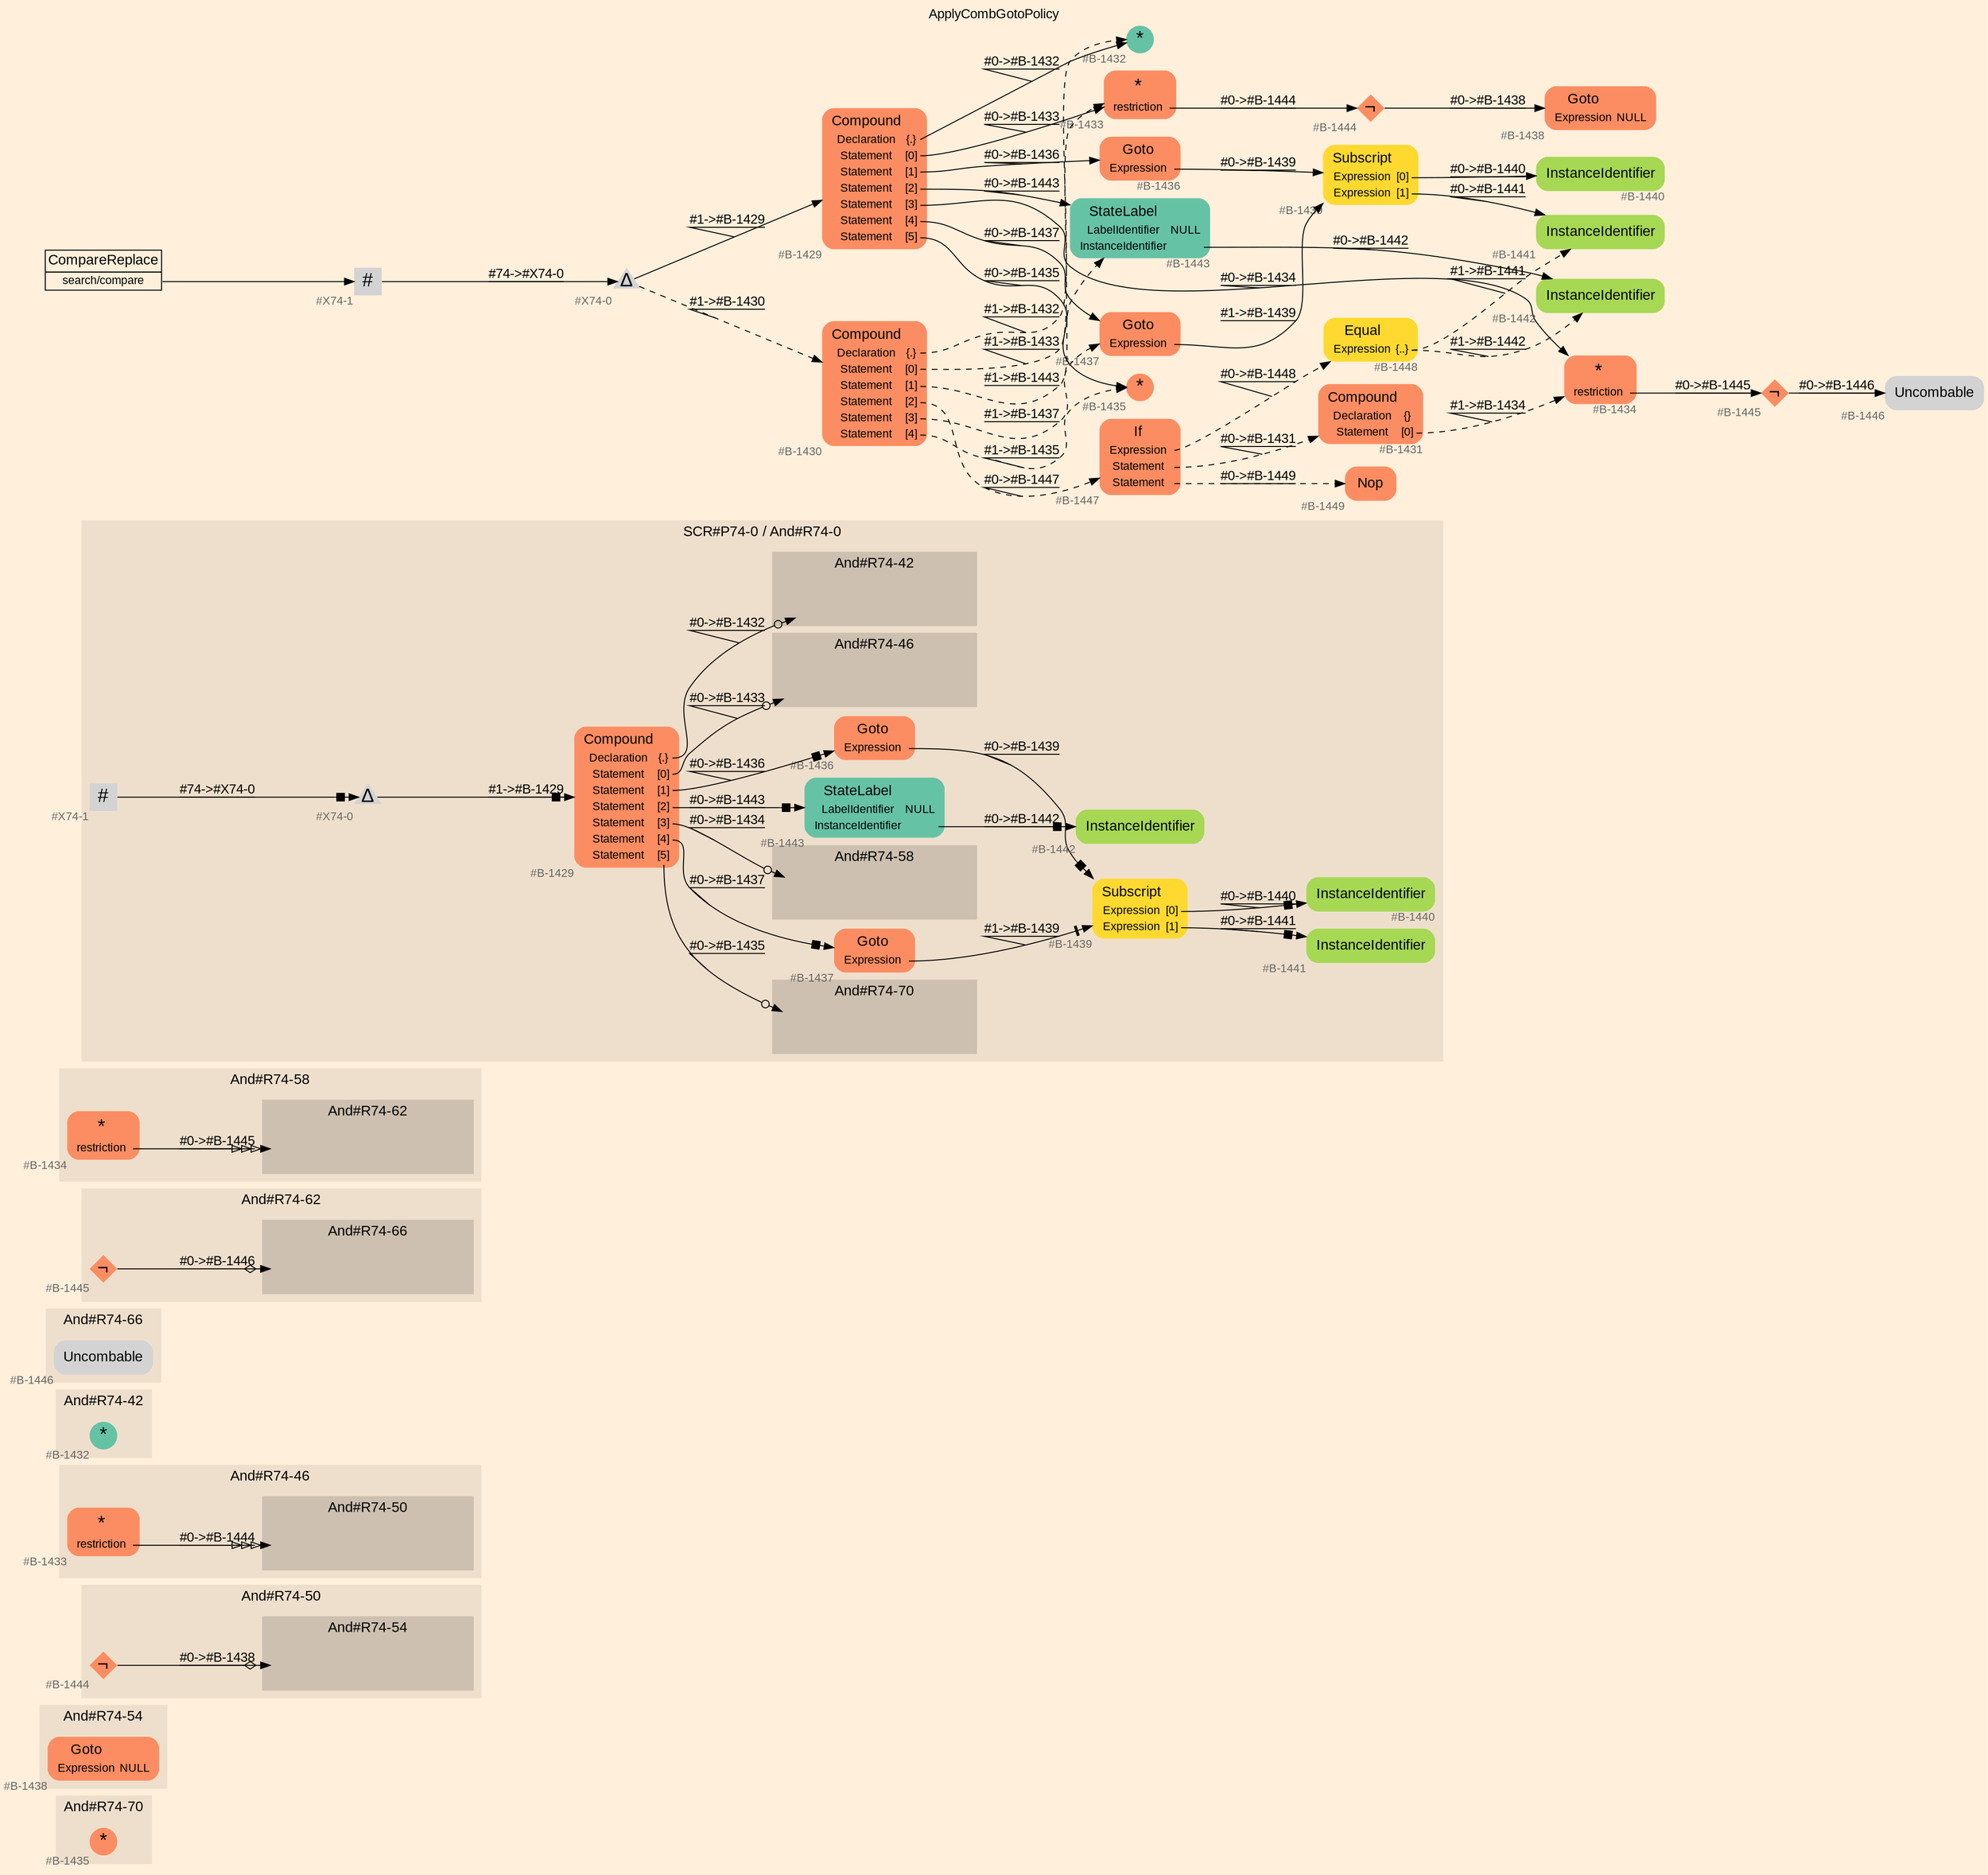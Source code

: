 digraph "ApplyCombGotoPolicy" {
label = "ApplyCombGotoPolicy"
labelloc = t
graph [
    rankdir = "LR"
    ranksep = 0.3
    bgcolor = antiquewhite1
    color = black
    fontcolor = black
    fontname = "Arial"
];
node [
    fontname = "Arial"
];
edge [
    fontname = "Arial"
];

// -------------------- figure And#R74-70 --------------------
// -------- region And#R74-70 ----------
subgraph "clusterAnd#R74-70" {
    label = "And#R74-70"
    style = "filled"
    color = antiquewhite2
    fontsize = "15"
    // -------- block And#R74-70/#B-1435 ----------
    "And#R74-70/#B-1435" [
        fillcolor = "/set28/2"
        xlabel = "#B-1435"
        fontsize = "12"
        fontcolor = grey40
        shape = "circle"
        label = <<FONT COLOR="black" POINT-SIZE="20">*</FONT>>
        style = "filled"
        penwidth = 0.0
        fixedsize = true
        width = 0.4
        height = 0.4
    ];
    
}


// -------------------- figure And#R74-54 --------------------
// -------- region And#R74-54 ----------
subgraph "clusterAnd#R74-54" {
    label = "And#R74-54"
    style = "filled"
    color = antiquewhite2
    fontsize = "15"
    // -------- block And#R74-54/#B-1438 ----------
    "And#R74-54/#B-1438" [
        fillcolor = "/set28/2"
        xlabel = "#B-1438"
        fontsize = "12"
        fontcolor = grey40
        shape = "plaintext"
        label = <<TABLE BORDER="0" CELLBORDER="0" CELLSPACING="0">
         <TR><TD><FONT COLOR="black" POINT-SIZE="15">Goto</FONT></TD></TR>
         <TR><TD><FONT COLOR="black" POINT-SIZE="12">Expression</FONT></TD><TD PORT="port0"><FONT COLOR="black" POINT-SIZE="12">NULL</FONT></TD></TR>
        </TABLE>>
        style = "rounded,filled"
    ];
    
}


// -------------------- figure And#R74-50 --------------------
// -------- region And#R74-50 ----------
subgraph "clusterAnd#R74-50" {
    label = "And#R74-50"
    style = "filled"
    color = antiquewhite2
    fontsize = "15"
    // -------- block And#R74-50/#B-1444 ----------
    "And#R74-50/#B-1444" [
        fillcolor = "/set28/2"
        xlabel = "#B-1444"
        fontsize = "12"
        fontcolor = grey40
        shape = "diamond"
        label = <<FONT COLOR="black" POINT-SIZE="20">¬</FONT>>
        style = "filled"
        penwidth = 0.0
        fixedsize = true
        width = 0.4
        height = 0.4
    ];
    
    // -------- region And#R74-50/And#R74-54 ----------
    subgraph "clusterAnd#R74-50/And#R74-54" {
        label = "And#R74-54"
        style = "filled"
        color = antiquewhite3
        fontsize = "15"
        // -------- block And#R74-50/And#R74-54/#B-1438 ----------
        "And#R74-50/And#R74-54/#B-1438" [
            fillcolor = "/set28/2"
            xlabel = "#B-1438"
            fontsize = "12"
            fontcolor = grey40
            shape = "none"
            style = "invisible"
        ];
        
    }
    
}

"And#R74-50/#B-1444" -> "And#R74-50/And#R74-54/#B-1438" [
    arrowhead="normalnoneodiamond"
    label = "#0-&gt;#B-1438"
    decorate = true
    color = black
    fontcolor = black
];


// -------------------- figure And#R74-46 --------------------
// -------- region And#R74-46 ----------
subgraph "clusterAnd#R74-46" {
    label = "And#R74-46"
    style = "filled"
    color = antiquewhite2
    fontsize = "15"
    // -------- block And#R74-46/#B-1433 ----------
    "And#R74-46/#B-1433" [
        fillcolor = "/set28/2"
        xlabel = "#B-1433"
        fontsize = "12"
        fontcolor = grey40
        shape = "plaintext"
        label = <<TABLE BORDER="0" CELLBORDER="0" CELLSPACING="0">
         <TR><TD><FONT COLOR="black" POINT-SIZE="20">*</FONT></TD></TR>
         <TR><TD><FONT COLOR="black" POINT-SIZE="12">restriction</FONT></TD><TD PORT="port0"></TD></TR>
        </TABLE>>
        style = "rounded,filled"
    ];
    
    // -------- region And#R74-46/And#R74-50 ----------
    subgraph "clusterAnd#R74-46/And#R74-50" {
        label = "And#R74-50"
        style = "filled"
        color = antiquewhite3
        fontsize = "15"
        // -------- block And#R74-46/And#R74-50/#B-1444 ----------
        "And#R74-46/And#R74-50/#B-1444" [
            fillcolor = "/set28/2"
            xlabel = "#B-1444"
            fontsize = "12"
            fontcolor = grey40
            shape = "none"
            style = "invisible"
        ];
        
    }
    
}

"And#R74-46/#B-1433":port0 -> "And#R74-46/And#R74-50/#B-1444" [
    arrowhead="normalonormalonormalonormal"
    label = "#0-&gt;#B-1444"
    decorate = true
    color = black
    fontcolor = black
];


// -------------------- figure And#R74-42 --------------------
// -------- region And#R74-42 ----------
subgraph "clusterAnd#R74-42" {
    label = "And#R74-42"
    style = "filled"
    color = antiquewhite2
    fontsize = "15"
    // -------- block And#R74-42/#B-1432 ----------
    "And#R74-42/#B-1432" [
        fillcolor = "/set28/1"
        xlabel = "#B-1432"
        fontsize = "12"
        fontcolor = grey40
        shape = "circle"
        label = <<FONT COLOR="black" POINT-SIZE="20">*</FONT>>
        style = "filled"
        penwidth = 0.0
        fixedsize = true
        width = 0.4
        height = 0.4
    ];
    
}


// -------------------- figure And#R74-66 --------------------
// -------- region And#R74-66 ----------
subgraph "clusterAnd#R74-66" {
    label = "And#R74-66"
    style = "filled"
    color = antiquewhite2
    fontsize = "15"
    // -------- block And#R74-66/#B-1446 ----------
    "And#R74-66/#B-1446" [
        xlabel = "#B-1446"
        fontsize = "12"
        fontcolor = grey40
        shape = "plaintext"
        label = <<TABLE BORDER="0" CELLBORDER="0" CELLSPACING="0">
         <TR><TD><FONT COLOR="black" POINT-SIZE="15">Uncombable</FONT></TD></TR>
        </TABLE>>
        style = "rounded,filled"
    ];
    
}


// -------------------- figure And#R74-62 --------------------
// -------- region And#R74-62 ----------
subgraph "clusterAnd#R74-62" {
    label = "And#R74-62"
    style = "filled"
    color = antiquewhite2
    fontsize = "15"
    // -------- block And#R74-62/#B-1445 ----------
    "And#R74-62/#B-1445" [
        fillcolor = "/set28/2"
        xlabel = "#B-1445"
        fontsize = "12"
        fontcolor = grey40
        shape = "diamond"
        label = <<FONT COLOR="black" POINT-SIZE="20">¬</FONT>>
        style = "filled"
        penwidth = 0.0
        fixedsize = true
        width = 0.4
        height = 0.4
    ];
    
    // -------- region And#R74-62/And#R74-66 ----------
    subgraph "clusterAnd#R74-62/And#R74-66" {
        label = "And#R74-66"
        style = "filled"
        color = antiquewhite3
        fontsize = "15"
        // -------- block And#R74-62/And#R74-66/#B-1446 ----------
        "And#R74-62/And#R74-66/#B-1446" [
            xlabel = "#B-1446"
            fontsize = "12"
            fontcolor = grey40
            shape = "none"
            style = "invisible"
        ];
        
    }
    
}

"And#R74-62/#B-1445" -> "And#R74-62/And#R74-66/#B-1446" [
    arrowhead="normalnoneodiamond"
    label = "#0-&gt;#B-1446"
    decorate = true
    color = black
    fontcolor = black
];


// -------------------- figure And#R74-58 --------------------
// -------- region And#R74-58 ----------
subgraph "clusterAnd#R74-58" {
    label = "And#R74-58"
    style = "filled"
    color = antiquewhite2
    fontsize = "15"
    // -------- block And#R74-58/#B-1434 ----------
    "And#R74-58/#B-1434" [
        fillcolor = "/set28/2"
        xlabel = "#B-1434"
        fontsize = "12"
        fontcolor = grey40
        shape = "plaintext"
        label = <<TABLE BORDER="0" CELLBORDER="0" CELLSPACING="0">
         <TR><TD><FONT COLOR="black" POINT-SIZE="20">*</FONT></TD></TR>
         <TR><TD><FONT COLOR="black" POINT-SIZE="12">restriction</FONT></TD><TD PORT="port0"></TD></TR>
        </TABLE>>
        style = "rounded,filled"
    ];
    
    // -------- region And#R74-58/And#R74-62 ----------
    subgraph "clusterAnd#R74-58/And#R74-62" {
        label = "And#R74-62"
        style = "filled"
        color = antiquewhite3
        fontsize = "15"
        // -------- block And#R74-58/And#R74-62/#B-1445 ----------
        "And#R74-58/And#R74-62/#B-1445" [
            fillcolor = "/set28/2"
            xlabel = "#B-1445"
            fontsize = "12"
            fontcolor = grey40
            shape = "none"
            style = "invisible"
        ];
        
    }
    
}

"And#R74-58/#B-1434":port0 -> "And#R74-58/And#R74-62/#B-1445" [
    arrowhead="normalonormalonormalonormal"
    label = "#0-&gt;#B-1445"
    decorate = true
    color = black
    fontcolor = black
];


// -------------------- figure And#R74-0 --------------------
// -------- region And#R74-0 ----------
subgraph "clusterAnd#R74-0" {
    label = "SCR#P74-0 / And#R74-0"
    style = "filled"
    color = antiquewhite2
    fontsize = "15"
    // -------- block And#R74-0/#B-1429 ----------
    "And#R74-0/#B-1429" [
        fillcolor = "/set28/2"
        xlabel = "#B-1429"
        fontsize = "12"
        fontcolor = grey40
        shape = "plaintext"
        label = <<TABLE BORDER="0" CELLBORDER="0" CELLSPACING="0">
         <TR><TD><FONT COLOR="black" POINT-SIZE="15">Compound</FONT></TD></TR>
         <TR><TD><FONT COLOR="black" POINT-SIZE="12">Declaration</FONT></TD><TD PORT="port0"><FONT COLOR="black" POINT-SIZE="12">{.}</FONT></TD></TR>
         <TR><TD><FONT COLOR="black" POINT-SIZE="12">Statement</FONT></TD><TD PORT="port1"><FONT COLOR="black" POINT-SIZE="12">[0]</FONT></TD></TR>
         <TR><TD><FONT COLOR="black" POINT-SIZE="12">Statement</FONT></TD><TD PORT="port2"><FONT COLOR="black" POINT-SIZE="12">[1]</FONT></TD></TR>
         <TR><TD><FONT COLOR="black" POINT-SIZE="12">Statement</FONT></TD><TD PORT="port3"><FONT COLOR="black" POINT-SIZE="12">[2]</FONT></TD></TR>
         <TR><TD><FONT COLOR="black" POINT-SIZE="12">Statement</FONT></TD><TD PORT="port4"><FONT COLOR="black" POINT-SIZE="12">[3]</FONT></TD></TR>
         <TR><TD><FONT COLOR="black" POINT-SIZE="12">Statement</FONT></TD><TD PORT="port5"><FONT COLOR="black" POINT-SIZE="12">[4]</FONT></TD></TR>
         <TR><TD><FONT COLOR="black" POINT-SIZE="12">Statement</FONT></TD><TD PORT="port6"><FONT COLOR="black" POINT-SIZE="12">[5]</FONT></TD></TR>
        </TABLE>>
        style = "rounded,filled"
    ];
    
    // -------- block And#R74-0/#B-1436 ----------
    "And#R74-0/#B-1436" [
        fillcolor = "/set28/2"
        xlabel = "#B-1436"
        fontsize = "12"
        fontcolor = grey40
        shape = "plaintext"
        label = <<TABLE BORDER="0" CELLBORDER="0" CELLSPACING="0">
         <TR><TD><FONT COLOR="black" POINT-SIZE="15">Goto</FONT></TD></TR>
         <TR><TD><FONT COLOR="black" POINT-SIZE="12">Expression</FONT></TD><TD PORT="port0"></TD></TR>
        </TABLE>>
        style = "rounded,filled"
    ];
    
    // -------- block And#R74-0/#B-1437 ----------
    "And#R74-0/#B-1437" [
        fillcolor = "/set28/2"
        xlabel = "#B-1437"
        fontsize = "12"
        fontcolor = grey40
        shape = "plaintext"
        label = <<TABLE BORDER="0" CELLBORDER="0" CELLSPACING="0">
         <TR><TD><FONT COLOR="black" POINT-SIZE="15">Goto</FONT></TD></TR>
         <TR><TD><FONT COLOR="black" POINT-SIZE="12">Expression</FONT></TD><TD PORT="port0"></TD></TR>
        </TABLE>>
        style = "rounded,filled"
    ];
    
    // -------- block And#R74-0/#B-1439 ----------
    "And#R74-0/#B-1439" [
        fillcolor = "/set28/6"
        xlabel = "#B-1439"
        fontsize = "12"
        fontcolor = grey40
        shape = "plaintext"
        label = <<TABLE BORDER="0" CELLBORDER="0" CELLSPACING="0">
         <TR><TD><FONT COLOR="black" POINT-SIZE="15">Subscript</FONT></TD></TR>
         <TR><TD><FONT COLOR="black" POINT-SIZE="12">Expression</FONT></TD><TD PORT="port0"><FONT COLOR="black" POINT-SIZE="12">[0]</FONT></TD></TR>
         <TR><TD><FONT COLOR="black" POINT-SIZE="12">Expression</FONT></TD><TD PORT="port1"><FONT COLOR="black" POINT-SIZE="12">[1]</FONT></TD></TR>
        </TABLE>>
        style = "rounded,filled"
    ];
    
    // -------- block And#R74-0/#B-1440 ----------
    "And#R74-0/#B-1440" [
        fillcolor = "/set28/5"
        xlabel = "#B-1440"
        fontsize = "12"
        fontcolor = grey40
        shape = "plaintext"
        label = <<TABLE BORDER="0" CELLBORDER="0" CELLSPACING="0">
         <TR><TD><FONT COLOR="black" POINT-SIZE="15">InstanceIdentifier</FONT></TD></TR>
        </TABLE>>
        style = "rounded,filled"
    ];
    
    // -------- block And#R74-0/#B-1441 ----------
    "And#R74-0/#B-1441" [
        fillcolor = "/set28/5"
        xlabel = "#B-1441"
        fontsize = "12"
        fontcolor = grey40
        shape = "plaintext"
        label = <<TABLE BORDER="0" CELLBORDER="0" CELLSPACING="0">
         <TR><TD><FONT COLOR="black" POINT-SIZE="15">InstanceIdentifier</FONT></TD></TR>
        </TABLE>>
        style = "rounded,filled"
    ];
    
    // -------- block And#R74-0/#B-1442 ----------
    "And#R74-0/#B-1442" [
        fillcolor = "/set28/5"
        xlabel = "#B-1442"
        fontsize = "12"
        fontcolor = grey40
        shape = "plaintext"
        label = <<TABLE BORDER="0" CELLBORDER="0" CELLSPACING="0">
         <TR><TD><FONT COLOR="black" POINT-SIZE="15">InstanceIdentifier</FONT></TD></TR>
        </TABLE>>
        style = "rounded,filled"
    ];
    
    // -------- block And#R74-0/#B-1443 ----------
    "And#R74-0/#B-1443" [
        fillcolor = "/set28/1"
        xlabel = "#B-1443"
        fontsize = "12"
        fontcolor = grey40
        shape = "plaintext"
        label = <<TABLE BORDER="0" CELLBORDER="0" CELLSPACING="0">
         <TR><TD><FONT COLOR="black" POINT-SIZE="15">StateLabel</FONT></TD></TR>
         <TR><TD><FONT COLOR="black" POINT-SIZE="12">LabelIdentifier</FONT></TD><TD PORT="port0"><FONT COLOR="black" POINT-SIZE="12">NULL</FONT></TD></TR>
         <TR><TD><FONT COLOR="black" POINT-SIZE="12">InstanceIdentifier</FONT></TD><TD PORT="port1"></TD></TR>
        </TABLE>>
        style = "rounded,filled"
    ];
    
    // -------- block And#R74-0/#X74-0 ----------
    "And#R74-0/#X74-0" [
        xlabel = "#X74-0"
        fontsize = "12"
        fontcolor = grey40
        shape = "triangle"
        label = <<FONT COLOR="black" POINT-SIZE="20">Δ</FONT>>
        style = "filled"
        penwidth = 0.0
        fixedsize = true
        width = 0.4
        height = 0.4
    ];
    
    // -------- block And#R74-0/#X74-1 ----------
    "And#R74-0/#X74-1" [
        xlabel = "#X74-1"
        fontsize = "12"
        fontcolor = grey40
        shape = "square"
        label = <<FONT COLOR="black" POINT-SIZE="20">#</FONT>>
        style = "filled"
        penwidth = 0.0
        fixedsize = true
        width = 0.4
        height = 0.4
    ];
    
    // -------- region And#R74-0/And#R74-58 ----------
    subgraph "clusterAnd#R74-0/And#R74-58" {
        label = "And#R74-58"
        style = "filled"
        color = antiquewhite3
        fontsize = "15"
        // -------- block And#R74-0/And#R74-58/#B-1434 ----------
        "And#R74-0/And#R74-58/#B-1434" [
            fillcolor = "/set28/2"
            xlabel = "#B-1434"
            fontsize = "12"
            fontcolor = grey40
            shape = "none"
            style = "invisible"
        ];
        
    }
    
    // -------- region And#R74-0/And#R74-42 ----------
    subgraph "clusterAnd#R74-0/And#R74-42" {
        label = "And#R74-42"
        style = "filled"
        color = antiquewhite3
        fontsize = "15"
        // -------- block And#R74-0/And#R74-42/#B-1432 ----------
        "And#R74-0/And#R74-42/#B-1432" [
            fillcolor = "/set28/1"
            xlabel = "#B-1432"
            fontsize = "12"
            fontcolor = grey40
            shape = "none"
            style = "invisible"
        ];
        
    }
    
    // -------- region And#R74-0/And#R74-46 ----------
    subgraph "clusterAnd#R74-0/And#R74-46" {
        label = "And#R74-46"
        style = "filled"
        color = antiquewhite3
        fontsize = "15"
        // -------- block And#R74-0/And#R74-46/#B-1433 ----------
        "And#R74-0/And#R74-46/#B-1433" [
            fillcolor = "/set28/2"
            xlabel = "#B-1433"
            fontsize = "12"
            fontcolor = grey40
            shape = "none"
            style = "invisible"
        ];
        
    }
    
    // -------- region And#R74-0/And#R74-70 ----------
    subgraph "clusterAnd#R74-0/And#R74-70" {
        label = "And#R74-70"
        style = "filled"
        color = antiquewhite3
        fontsize = "15"
        // -------- block And#R74-0/And#R74-70/#B-1435 ----------
        "And#R74-0/And#R74-70/#B-1435" [
            fillcolor = "/set28/2"
            xlabel = "#B-1435"
            fontsize = "12"
            fontcolor = grey40
            shape = "none"
            style = "invisible"
        ];
        
    }
    
}

"And#R74-0/#B-1429":port0 -> "And#R74-0/And#R74-42/#B-1432" [
    arrowhead="normalnoneodot"
    label = "#0-&gt;#B-1432"
    decorate = true
    color = black
    fontcolor = black
];

"And#R74-0/#B-1429":port1 -> "And#R74-0/And#R74-46/#B-1433" [
    arrowhead="normalnoneodot"
    label = "#0-&gt;#B-1433"
    decorate = true
    color = black
    fontcolor = black
];

"And#R74-0/#B-1429":port2 -> "And#R74-0/#B-1436" [
    arrowhead="normalnonebox"
    label = "#0-&gt;#B-1436"
    decorate = true
    color = black
    fontcolor = black
];

"And#R74-0/#B-1429":port3 -> "And#R74-0/#B-1443" [
    arrowhead="normalnonebox"
    label = "#0-&gt;#B-1443"
    decorate = true
    color = black
    fontcolor = black
];

"And#R74-0/#B-1429":port4 -> "And#R74-0/And#R74-58/#B-1434" [
    arrowhead="normalnoneodot"
    label = "#0-&gt;#B-1434"
    decorate = true
    color = black
    fontcolor = black
];

"And#R74-0/#B-1429":port5 -> "And#R74-0/#B-1437" [
    arrowhead="normalnonebox"
    label = "#0-&gt;#B-1437"
    decorate = true
    color = black
    fontcolor = black
];

"And#R74-0/#B-1429":port6 -> "And#R74-0/And#R74-70/#B-1435" [
    arrowhead="normalnoneodot"
    label = "#0-&gt;#B-1435"
    decorate = true
    color = black
    fontcolor = black
];

"And#R74-0/#B-1436":port0 -> "And#R74-0/#B-1439" [
    arrowhead="normalnonebox"
    label = "#0-&gt;#B-1439"
    decorate = true
    color = black
    fontcolor = black
];

"And#R74-0/#B-1437":port0 -> "And#R74-0/#B-1439" [
    arrowhead="normalnonetee"
    label = "#1-&gt;#B-1439"
    decorate = true
    color = black
    fontcolor = black
];

"And#R74-0/#B-1439":port0 -> "And#R74-0/#B-1440" [
    arrowhead="normalnonebox"
    label = "#0-&gt;#B-1440"
    decorate = true
    color = black
    fontcolor = black
];

"And#R74-0/#B-1439":port1 -> "And#R74-0/#B-1441" [
    arrowhead="normalnonebox"
    label = "#0-&gt;#B-1441"
    decorate = true
    color = black
    fontcolor = black
];

"And#R74-0/#B-1443":port1 -> "And#R74-0/#B-1442" [
    arrowhead="normalnonebox"
    label = "#0-&gt;#B-1442"
    decorate = true
    color = black
    fontcolor = black
];

"And#R74-0/#X74-0" -> "And#R74-0/#B-1429" [
    arrowhead="normalnonebox"
    label = "#1-&gt;#B-1429"
    decorate = true
    color = black
    fontcolor = black
];

"And#R74-0/#X74-1" -> "And#R74-0/#X74-0" [
    arrowhead="normalnonebox"
    label = "#74-&gt;#X74-0"
    decorate = true
    color = black
    fontcolor = black
];


// -------------------- transformation figure --------------------
// -------- block CR#X74-2 ----------
"CR#X74-2" [
    fillcolor = antiquewhite1
    fontsize = "12"
    fontcolor = grey40
    shape = "plaintext"
    label = <<TABLE BORDER="0" CELLBORDER="1" CELLSPACING="0">
     <TR><TD><FONT COLOR="black" POINT-SIZE="15">CompareReplace</FONT></TD></TR>
     <TR><TD PORT="port0"><FONT COLOR="black" POINT-SIZE="12">search/compare</FONT></TD></TR>
    </TABLE>>
    style = "filled"
    color = black
];

// -------- block #X74-1 ----------
"#X74-1" [
    xlabel = "#X74-1"
    fontsize = "12"
    fontcolor = grey40
    shape = "square"
    label = <<FONT COLOR="black" POINT-SIZE="20">#</FONT>>
    style = "filled"
    penwidth = 0.0
    fixedsize = true
    width = 0.4
    height = 0.4
];

// -------- block #X74-0 ----------
"#X74-0" [
    xlabel = "#X74-0"
    fontsize = "12"
    fontcolor = grey40
    shape = "triangle"
    label = <<FONT COLOR="black" POINT-SIZE="20">Δ</FONT>>
    style = "filled"
    penwidth = 0.0
    fixedsize = true
    width = 0.4
    height = 0.4
];

// -------- block #B-1429 ----------
"#B-1429" [
    fillcolor = "/set28/2"
    xlabel = "#B-1429"
    fontsize = "12"
    fontcolor = grey40
    shape = "plaintext"
    label = <<TABLE BORDER="0" CELLBORDER="0" CELLSPACING="0">
     <TR><TD><FONT COLOR="black" POINT-SIZE="15">Compound</FONT></TD></TR>
     <TR><TD><FONT COLOR="black" POINT-SIZE="12">Declaration</FONT></TD><TD PORT="port0"><FONT COLOR="black" POINT-SIZE="12">{.}</FONT></TD></TR>
     <TR><TD><FONT COLOR="black" POINT-SIZE="12">Statement</FONT></TD><TD PORT="port1"><FONT COLOR="black" POINT-SIZE="12">[0]</FONT></TD></TR>
     <TR><TD><FONT COLOR="black" POINT-SIZE="12">Statement</FONT></TD><TD PORT="port2"><FONT COLOR="black" POINT-SIZE="12">[1]</FONT></TD></TR>
     <TR><TD><FONT COLOR="black" POINT-SIZE="12">Statement</FONT></TD><TD PORT="port3"><FONT COLOR="black" POINT-SIZE="12">[2]</FONT></TD></TR>
     <TR><TD><FONT COLOR="black" POINT-SIZE="12">Statement</FONT></TD><TD PORT="port4"><FONT COLOR="black" POINT-SIZE="12">[3]</FONT></TD></TR>
     <TR><TD><FONT COLOR="black" POINT-SIZE="12">Statement</FONT></TD><TD PORT="port5"><FONT COLOR="black" POINT-SIZE="12">[4]</FONT></TD></TR>
     <TR><TD><FONT COLOR="black" POINT-SIZE="12">Statement</FONT></TD><TD PORT="port6"><FONT COLOR="black" POINT-SIZE="12">[5]</FONT></TD></TR>
    </TABLE>>
    style = "rounded,filled"
];

// -------- block #B-1432 ----------
"#B-1432" [
    fillcolor = "/set28/1"
    xlabel = "#B-1432"
    fontsize = "12"
    fontcolor = grey40
    shape = "circle"
    label = <<FONT COLOR="black" POINT-SIZE="20">*</FONT>>
    style = "filled"
    penwidth = 0.0
    fixedsize = true
    width = 0.4
    height = 0.4
];

// -------- block #B-1433 ----------
"#B-1433" [
    fillcolor = "/set28/2"
    xlabel = "#B-1433"
    fontsize = "12"
    fontcolor = grey40
    shape = "plaintext"
    label = <<TABLE BORDER="0" CELLBORDER="0" CELLSPACING="0">
     <TR><TD><FONT COLOR="black" POINT-SIZE="20">*</FONT></TD></TR>
     <TR><TD><FONT COLOR="black" POINT-SIZE="12">restriction</FONT></TD><TD PORT="port0"></TD></TR>
    </TABLE>>
    style = "rounded,filled"
];

// -------- block #B-1444 ----------
"#B-1444" [
    fillcolor = "/set28/2"
    xlabel = "#B-1444"
    fontsize = "12"
    fontcolor = grey40
    shape = "diamond"
    label = <<FONT COLOR="black" POINT-SIZE="20">¬</FONT>>
    style = "filled"
    penwidth = 0.0
    fixedsize = true
    width = 0.4
    height = 0.4
];

// -------- block #B-1438 ----------
"#B-1438" [
    fillcolor = "/set28/2"
    xlabel = "#B-1438"
    fontsize = "12"
    fontcolor = grey40
    shape = "plaintext"
    label = <<TABLE BORDER="0" CELLBORDER="0" CELLSPACING="0">
     <TR><TD><FONT COLOR="black" POINT-SIZE="15">Goto</FONT></TD></TR>
     <TR><TD><FONT COLOR="black" POINT-SIZE="12">Expression</FONT></TD><TD PORT="port0"><FONT COLOR="black" POINT-SIZE="12">NULL</FONT></TD></TR>
    </TABLE>>
    style = "rounded,filled"
];

// -------- block #B-1436 ----------
"#B-1436" [
    fillcolor = "/set28/2"
    xlabel = "#B-1436"
    fontsize = "12"
    fontcolor = grey40
    shape = "plaintext"
    label = <<TABLE BORDER="0" CELLBORDER="0" CELLSPACING="0">
     <TR><TD><FONT COLOR="black" POINT-SIZE="15">Goto</FONT></TD></TR>
     <TR><TD><FONT COLOR="black" POINT-SIZE="12">Expression</FONT></TD><TD PORT="port0"></TD></TR>
    </TABLE>>
    style = "rounded,filled"
];

// -------- block #B-1439 ----------
"#B-1439" [
    fillcolor = "/set28/6"
    xlabel = "#B-1439"
    fontsize = "12"
    fontcolor = grey40
    shape = "plaintext"
    label = <<TABLE BORDER="0" CELLBORDER="0" CELLSPACING="0">
     <TR><TD><FONT COLOR="black" POINT-SIZE="15">Subscript</FONT></TD></TR>
     <TR><TD><FONT COLOR="black" POINT-SIZE="12">Expression</FONT></TD><TD PORT="port0"><FONT COLOR="black" POINT-SIZE="12">[0]</FONT></TD></TR>
     <TR><TD><FONT COLOR="black" POINT-SIZE="12">Expression</FONT></TD><TD PORT="port1"><FONT COLOR="black" POINT-SIZE="12">[1]</FONT></TD></TR>
    </TABLE>>
    style = "rounded,filled"
];

// -------- block #B-1440 ----------
"#B-1440" [
    fillcolor = "/set28/5"
    xlabel = "#B-1440"
    fontsize = "12"
    fontcolor = grey40
    shape = "plaintext"
    label = <<TABLE BORDER="0" CELLBORDER="0" CELLSPACING="0">
     <TR><TD><FONT COLOR="black" POINT-SIZE="15">InstanceIdentifier</FONT></TD></TR>
    </TABLE>>
    style = "rounded,filled"
];

// -------- block #B-1441 ----------
"#B-1441" [
    fillcolor = "/set28/5"
    xlabel = "#B-1441"
    fontsize = "12"
    fontcolor = grey40
    shape = "plaintext"
    label = <<TABLE BORDER="0" CELLBORDER="0" CELLSPACING="0">
     <TR><TD><FONT COLOR="black" POINT-SIZE="15">InstanceIdentifier</FONT></TD></TR>
    </TABLE>>
    style = "rounded,filled"
];

// -------- block #B-1443 ----------
"#B-1443" [
    fillcolor = "/set28/1"
    xlabel = "#B-1443"
    fontsize = "12"
    fontcolor = grey40
    shape = "plaintext"
    label = <<TABLE BORDER="0" CELLBORDER="0" CELLSPACING="0">
     <TR><TD><FONT COLOR="black" POINT-SIZE="15">StateLabel</FONT></TD></TR>
     <TR><TD><FONT COLOR="black" POINT-SIZE="12">LabelIdentifier</FONT></TD><TD PORT="port0"><FONT COLOR="black" POINT-SIZE="12">NULL</FONT></TD></TR>
     <TR><TD><FONT COLOR="black" POINT-SIZE="12">InstanceIdentifier</FONT></TD><TD PORT="port1"></TD></TR>
    </TABLE>>
    style = "rounded,filled"
];

// -------- block #B-1442 ----------
"#B-1442" [
    fillcolor = "/set28/5"
    xlabel = "#B-1442"
    fontsize = "12"
    fontcolor = grey40
    shape = "plaintext"
    label = <<TABLE BORDER="0" CELLBORDER="0" CELLSPACING="0">
     <TR><TD><FONT COLOR="black" POINT-SIZE="15">InstanceIdentifier</FONT></TD></TR>
    </TABLE>>
    style = "rounded,filled"
];

// -------- block #B-1434 ----------
"#B-1434" [
    fillcolor = "/set28/2"
    xlabel = "#B-1434"
    fontsize = "12"
    fontcolor = grey40
    shape = "plaintext"
    label = <<TABLE BORDER="0" CELLBORDER="0" CELLSPACING="0">
     <TR><TD><FONT COLOR="black" POINT-SIZE="20">*</FONT></TD></TR>
     <TR><TD><FONT COLOR="black" POINT-SIZE="12">restriction</FONT></TD><TD PORT="port0"></TD></TR>
    </TABLE>>
    style = "rounded,filled"
];

// -------- block #B-1445 ----------
"#B-1445" [
    fillcolor = "/set28/2"
    xlabel = "#B-1445"
    fontsize = "12"
    fontcolor = grey40
    shape = "diamond"
    label = <<FONT COLOR="black" POINT-SIZE="20">¬</FONT>>
    style = "filled"
    penwidth = 0.0
    fixedsize = true
    width = 0.4
    height = 0.4
];

// -------- block #B-1446 ----------
"#B-1446" [
    xlabel = "#B-1446"
    fontsize = "12"
    fontcolor = grey40
    shape = "plaintext"
    label = <<TABLE BORDER="0" CELLBORDER="0" CELLSPACING="0">
     <TR><TD><FONT COLOR="black" POINT-SIZE="15">Uncombable</FONT></TD></TR>
    </TABLE>>
    style = "rounded,filled"
];

// -------- block #B-1437 ----------
"#B-1437" [
    fillcolor = "/set28/2"
    xlabel = "#B-1437"
    fontsize = "12"
    fontcolor = grey40
    shape = "plaintext"
    label = <<TABLE BORDER="0" CELLBORDER="0" CELLSPACING="0">
     <TR><TD><FONT COLOR="black" POINT-SIZE="15">Goto</FONT></TD></TR>
     <TR><TD><FONT COLOR="black" POINT-SIZE="12">Expression</FONT></TD><TD PORT="port0"></TD></TR>
    </TABLE>>
    style = "rounded,filled"
];

// -------- block #B-1435 ----------
"#B-1435" [
    fillcolor = "/set28/2"
    xlabel = "#B-1435"
    fontsize = "12"
    fontcolor = grey40
    shape = "circle"
    label = <<FONT COLOR="black" POINT-SIZE="20">*</FONT>>
    style = "filled"
    penwidth = 0.0
    fixedsize = true
    width = 0.4
    height = 0.4
];

// -------- block #B-1430 ----------
"#B-1430" [
    fillcolor = "/set28/2"
    xlabel = "#B-1430"
    fontsize = "12"
    fontcolor = grey40
    shape = "plaintext"
    label = <<TABLE BORDER="0" CELLBORDER="0" CELLSPACING="0">
     <TR><TD><FONT COLOR="black" POINT-SIZE="15">Compound</FONT></TD></TR>
     <TR><TD><FONT COLOR="black" POINT-SIZE="12">Declaration</FONT></TD><TD PORT="port0"><FONT COLOR="black" POINT-SIZE="12">{.}</FONT></TD></TR>
     <TR><TD><FONT COLOR="black" POINT-SIZE="12">Statement</FONT></TD><TD PORT="port1"><FONT COLOR="black" POINT-SIZE="12">[0]</FONT></TD></TR>
     <TR><TD><FONT COLOR="black" POINT-SIZE="12">Statement</FONT></TD><TD PORT="port2"><FONT COLOR="black" POINT-SIZE="12">[1]</FONT></TD></TR>
     <TR><TD><FONT COLOR="black" POINT-SIZE="12">Statement</FONT></TD><TD PORT="port3"><FONT COLOR="black" POINT-SIZE="12">[2]</FONT></TD></TR>
     <TR><TD><FONT COLOR="black" POINT-SIZE="12">Statement</FONT></TD><TD PORT="port4"><FONT COLOR="black" POINT-SIZE="12">[3]</FONT></TD></TR>
     <TR><TD><FONT COLOR="black" POINT-SIZE="12">Statement</FONT></TD><TD PORT="port5"><FONT COLOR="black" POINT-SIZE="12">[4]</FONT></TD></TR>
    </TABLE>>
    style = "rounded,filled"
];

// -------- block #B-1447 ----------
"#B-1447" [
    fillcolor = "/set28/2"
    xlabel = "#B-1447"
    fontsize = "12"
    fontcolor = grey40
    shape = "plaintext"
    label = <<TABLE BORDER="0" CELLBORDER="0" CELLSPACING="0">
     <TR><TD><FONT COLOR="black" POINT-SIZE="15">If</FONT></TD></TR>
     <TR><TD><FONT COLOR="black" POINT-SIZE="12">Expression</FONT></TD><TD PORT="port0"></TD></TR>
     <TR><TD><FONT COLOR="black" POINT-SIZE="12">Statement</FONT></TD><TD PORT="port1"></TD></TR>
     <TR><TD><FONT COLOR="black" POINT-SIZE="12">Statement</FONT></TD><TD PORT="port2"></TD></TR>
    </TABLE>>
    style = "rounded,filled"
];

// -------- block #B-1448 ----------
"#B-1448" [
    fillcolor = "/set28/6"
    xlabel = "#B-1448"
    fontsize = "12"
    fontcolor = grey40
    shape = "plaintext"
    label = <<TABLE BORDER="0" CELLBORDER="0" CELLSPACING="0">
     <TR><TD><FONT COLOR="black" POINT-SIZE="15">Equal</FONT></TD></TR>
     <TR><TD><FONT COLOR="black" POINT-SIZE="12">Expression</FONT></TD><TD PORT="port0"><FONT COLOR="black" POINT-SIZE="12">{..}</FONT></TD></TR>
    </TABLE>>
    style = "rounded,filled"
];

// -------- block #B-1431 ----------
"#B-1431" [
    fillcolor = "/set28/2"
    xlabel = "#B-1431"
    fontsize = "12"
    fontcolor = grey40
    shape = "plaintext"
    label = <<TABLE BORDER="0" CELLBORDER="0" CELLSPACING="0">
     <TR><TD><FONT COLOR="black" POINT-SIZE="15">Compound</FONT></TD></TR>
     <TR><TD><FONT COLOR="black" POINT-SIZE="12">Declaration</FONT></TD><TD PORT="port0"><FONT COLOR="black" POINT-SIZE="12">{}</FONT></TD></TR>
     <TR><TD><FONT COLOR="black" POINT-SIZE="12">Statement</FONT></TD><TD PORT="port1"><FONT COLOR="black" POINT-SIZE="12">[0]</FONT></TD></TR>
    </TABLE>>
    style = "rounded,filled"
];

// -------- block #B-1449 ----------
"#B-1449" [
    fillcolor = "/set28/2"
    xlabel = "#B-1449"
    fontsize = "12"
    fontcolor = grey40
    shape = "plaintext"
    label = <<TABLE BORDER="0" CELLBORDER="0" CELLSPACING="0">
     <TR><TD><FONT COLOR="black" POINT-SIZE="15">Nop</FONT></TD></TR>
    </TABLE>>
    style = "rounded,filled"
];

"CR#X74-2":port0 -> "#X74-1" [
    label = ""
    decorate = true
    color = black
    fontcolor = black
];

"#X74-1" -> "#X74-0" [
    label = "#74-&gt;#X74-0"
    decorate = true
    color = black
    fontcolor = black
];

"#X74-0" -> "#B-1429" [
    label = "#1-&gt;#B-1429"
    decorate = true
    color = black
    fontcolor = black
];

"#X74-0" -> "#B-1430" [
    style="dashed"
    label = "#1-&gt;#B-1430"
    decorate = true
    color = black
    fontcolor = black
];

"#B-1429":port0 -> "#B-1432" [
    label = "#0-&gt;#B-1432"
    decorate = true
    color = black
    fontcolor = black
];

"#B-1429":port1 -> "#B-1433" [
    label = "#0-&gt;#B-1433"
    decorate = true
    color = black
    fontcolor = black
];

"#B-1429":port2 -> "#B-1436" [
    label = "#0-&gt;#B-1436"
    decorate = true
    color = black
    fontcolor = black
];

"#B-1429":port3 -> "#B-1443" [
    label = "#0-&gt;#B-1443"
    decorate = true
    color = black
    fontcolor = black
];

"#B-1429":port4 -> "#B-1434" [
    label = "#0-&gt;#B-1434"
    decorate = true
    color = black
    fontcolor = black
];

"#B-1429":port5 -> "#B-1437" [
    label = "#0-&gt;#B-1437"
    decorate = true
    color = black
    fontcolor = black
];

"#B-1429":port6 -> "#B-1435" [
    label = "#0-&gt;#B-1435"
    decorate = true
    color = black
    fontcolor = black
];

"#B-1433":port0 -> "#B-1444" [
    label = "#0-&gt;#B-1444"
    decorate = true
    color = black
    fontcolor = black
];

"#B-1444" -> "#B-1438" [
    label = "#0-&gt;#B-1438"
    decorate = true
    color = black
    fontcolor = black
];

"#B-1436":port0 -> "#B-1439" [
    label = "#0-&gt;#B-1439"
    decorate = true
    color = black
    fontcolor = black
];

"#B-1439":port0 -> "#B-1440" [
    label = "#0-&gt;#B-1440"
    decorate = true
    color = black
    fontcolor = black
];

"#B-1439":port1 -> "#B-1441" [
    label = "#0-&gt;#B-1441"
    decorate = true
    color = black
    fontcolor = black
];

"#B-1443":port1 -> "#B-1442" [
    label = "#0-&gt;#B-1442"
    decorate = true
    color = black
    fontcolor = black
];

"#B-1434":port0 -> "#B-1445" [
    label = "#0-&gt;#B-1445"
    decorate = true
    color = black
    fontcolor = black
];

"#B-1445" -> "#B-1446" [
    label = "#0-&gt;#B-1446"
    decorate = true
    color = black
    fontcolor = black
];

"#B-1437":port0 -> "#B-1439" [
    label = "#1-&gt;#B-1439"
    decorate = true
    color = black
    fontcolor = black
];

"#B-1430":port0 -> "#B-1432" [
    style="dashed"
    label = "#1-&gt;#B-1432"
    decorate = true
    color = black
    fontcolor = black
];

"#B-1430":port1 -> "#B-1433" [
    style="dashed"
    label = "#1-&gt;#B-1433"
    decorate = true
    color = black
    fontcolor = black
];

"#B-1430":port2 -> "#B-1443" [
    style="dashed"
    label = "#1-&gt;#B-1443"
    decorate = true
    color = black
    fontcolor = black
];

"#B-1430":port3 -> "#B-1447" [
    style="dashed"
    label = "#0-&gt;#B-1447"
    decorate = true
    color = black
    fontcolor = black
];

"#B-1430":port4 -> "#B-1437" [
    style="dashed"
    label = "#1-&gt;#B-1437"
    decorate = true
    color = black
    fontcolor = black
];

"#B-1430":port5 -> "#B-1435" [
    style="dashed"
    label = "#1-&gt;#B-1435"
    decorate = true
    color = black
    fontcolor = black
];

"#B-1447":port0 -> "#B-1448" [
    style="dashed"
    label = "#0-&gt;#B-1448"
    decorate = true
    color = black
    fontcolor = black
];

"#B-1447":port1 -> "#B-1431" [
    style="dashed"
    label = "#0-&gt;#B-1431"
    decorate = true
    color = black
    fontcolor = black
];

"#B-1447":port2 -> "#B-1449" [
    style="dashed"
    label = "#0-&gt;#B-1449"
    decorate = true
    color = black
    fontcolor = black
];

"#B-1448":port0 -> "#B-1441" [
    style="dashed"
    label = "#1-&gt;#B-1441"
    decorate = true
    color = black
    fontcolor = black
];

"#B-1448":port0 -> "#B-1442" [
    style="dashed"
    label = "#1-&gt;#B-1442"
    decorate = true
    color = black
    fontcolor = black
];

"#B-1431":port1 -> "#B-1434" [
    style="dashed"
    label = "#1-&gt;#B-1434"
    decorate = true
    color = black
    fontcolor = black
];


}
